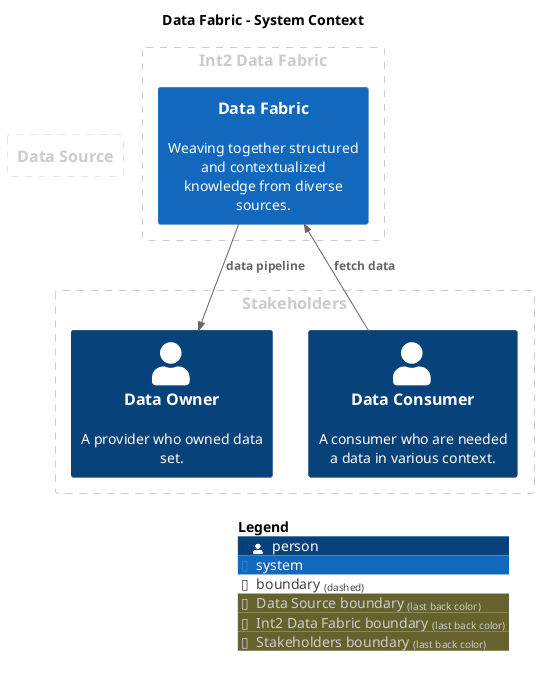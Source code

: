 @startuml
set separator none
title Data Fabric - System Context

top to bottom direction

!include <C4/C4>
!include <C4/C4_Context>

AddBoundaryTag("Data Source", $borderColor="#cccccc", $fontColor="#cccccc")
Boundary(group_1, "Data Source", $tags="Data Source") {
}

AddBoundaryTag("Int2 Data Fabric", $borderColor="#cccccc", $fontColor="#cccccc")
Boundary(group_2, "Int2 Data Fabric", $tags="Int2 Data Fabric") {
  System(DataFabric, "Data Fabric", "Weaving together structured and contextualized knowledge from diverse sources.", $tags="")
}

AddBoundaryTag("Stakeholders", $borderColor="#cccccc", $fontColor="#cccccc")
Boundary(group_3, "Stakeholders", $tags="Stakeholders") {
  Person(DataConsumer, "Data Consumer", "A consumer who are needed a data in various context.", $tags="")
  Person(DataOwner, "Data Owner", "A provider who owned data set.", $tags="")
}


Rel_D(DataConsumer, DataFabric, "fetch data", $tags="")
Rel_D(DataFabric, DataOwner, "data pipeline", $tags="")

SHOW_LEGEND(true)
@enduml